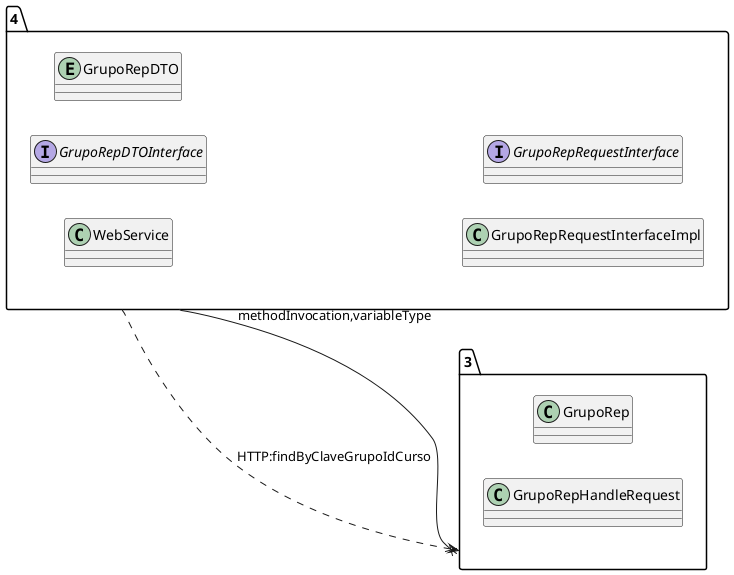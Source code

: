 @startuml 
allow_mixing
left to right direction
package "4"{
class WebService
interface GrupoRepDTOInterface
entity GrupoRepDTO
class GrupoRepRequestInterfaceImpl
interface GrupoRepRequestInterface

}
package "3"{
class GrupoRep
class GrupoRepHandleRequest

}
"4" --x "3":methodInvocation,variableType
"4" ..> "3":HTTP:findByClaveGrupoIdCurso
@enduml